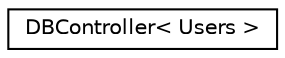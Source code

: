 digraph "Graphical Class Hierarchy"
{
  edge [fontname="Helvetica",fontsize="10",labelfontname="Helvetica",labelfontsize="10"];
  node [fontname="Helvetica",fontsize="10",shape=record];
  rankdir="LR";
  Node1 [label="DBController\< Users \>",height=0.2,width=0.4,color="black", fillcolor="white", style="filled",URL="$classDBController.html"];
}
